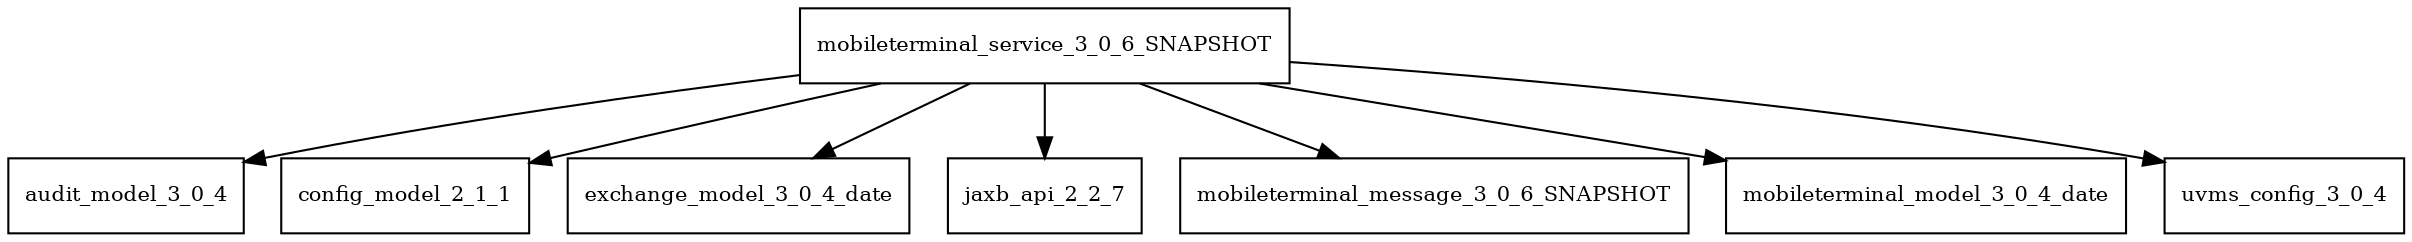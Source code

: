 digraph mobileterminal_service_3_0_6_SNAPSHOT_dependencies {
  node [shape = box, fontsize=10.0];
  mobileterminal_service_3_0_6_SNAPSHOT -> audit_model_3_0_4;
  mobileterminal_service_3_0_6_SNAPSHOT -> config_model_2_1_1;
  mobileterminal_service_3_0_6_SNAPSHOT -> exchange_model_3_0_4_date;
  mobileterminal_service_3_0_6_SNAPSHOT -> jaxb_api_2_2_7;
  mobileterminal_service_3_0_6_SNAPSHOT -> mobileterminal_message_3_0_6_SNAPSHOT;
  mobileterminal_service_3_0_6_SNAPSHOT -> mobileterminal_model_3_0_4_date;
  mobileterminal_service_3_0_6_SNAPSHOT -> uvms_config_3_0_4;
}
